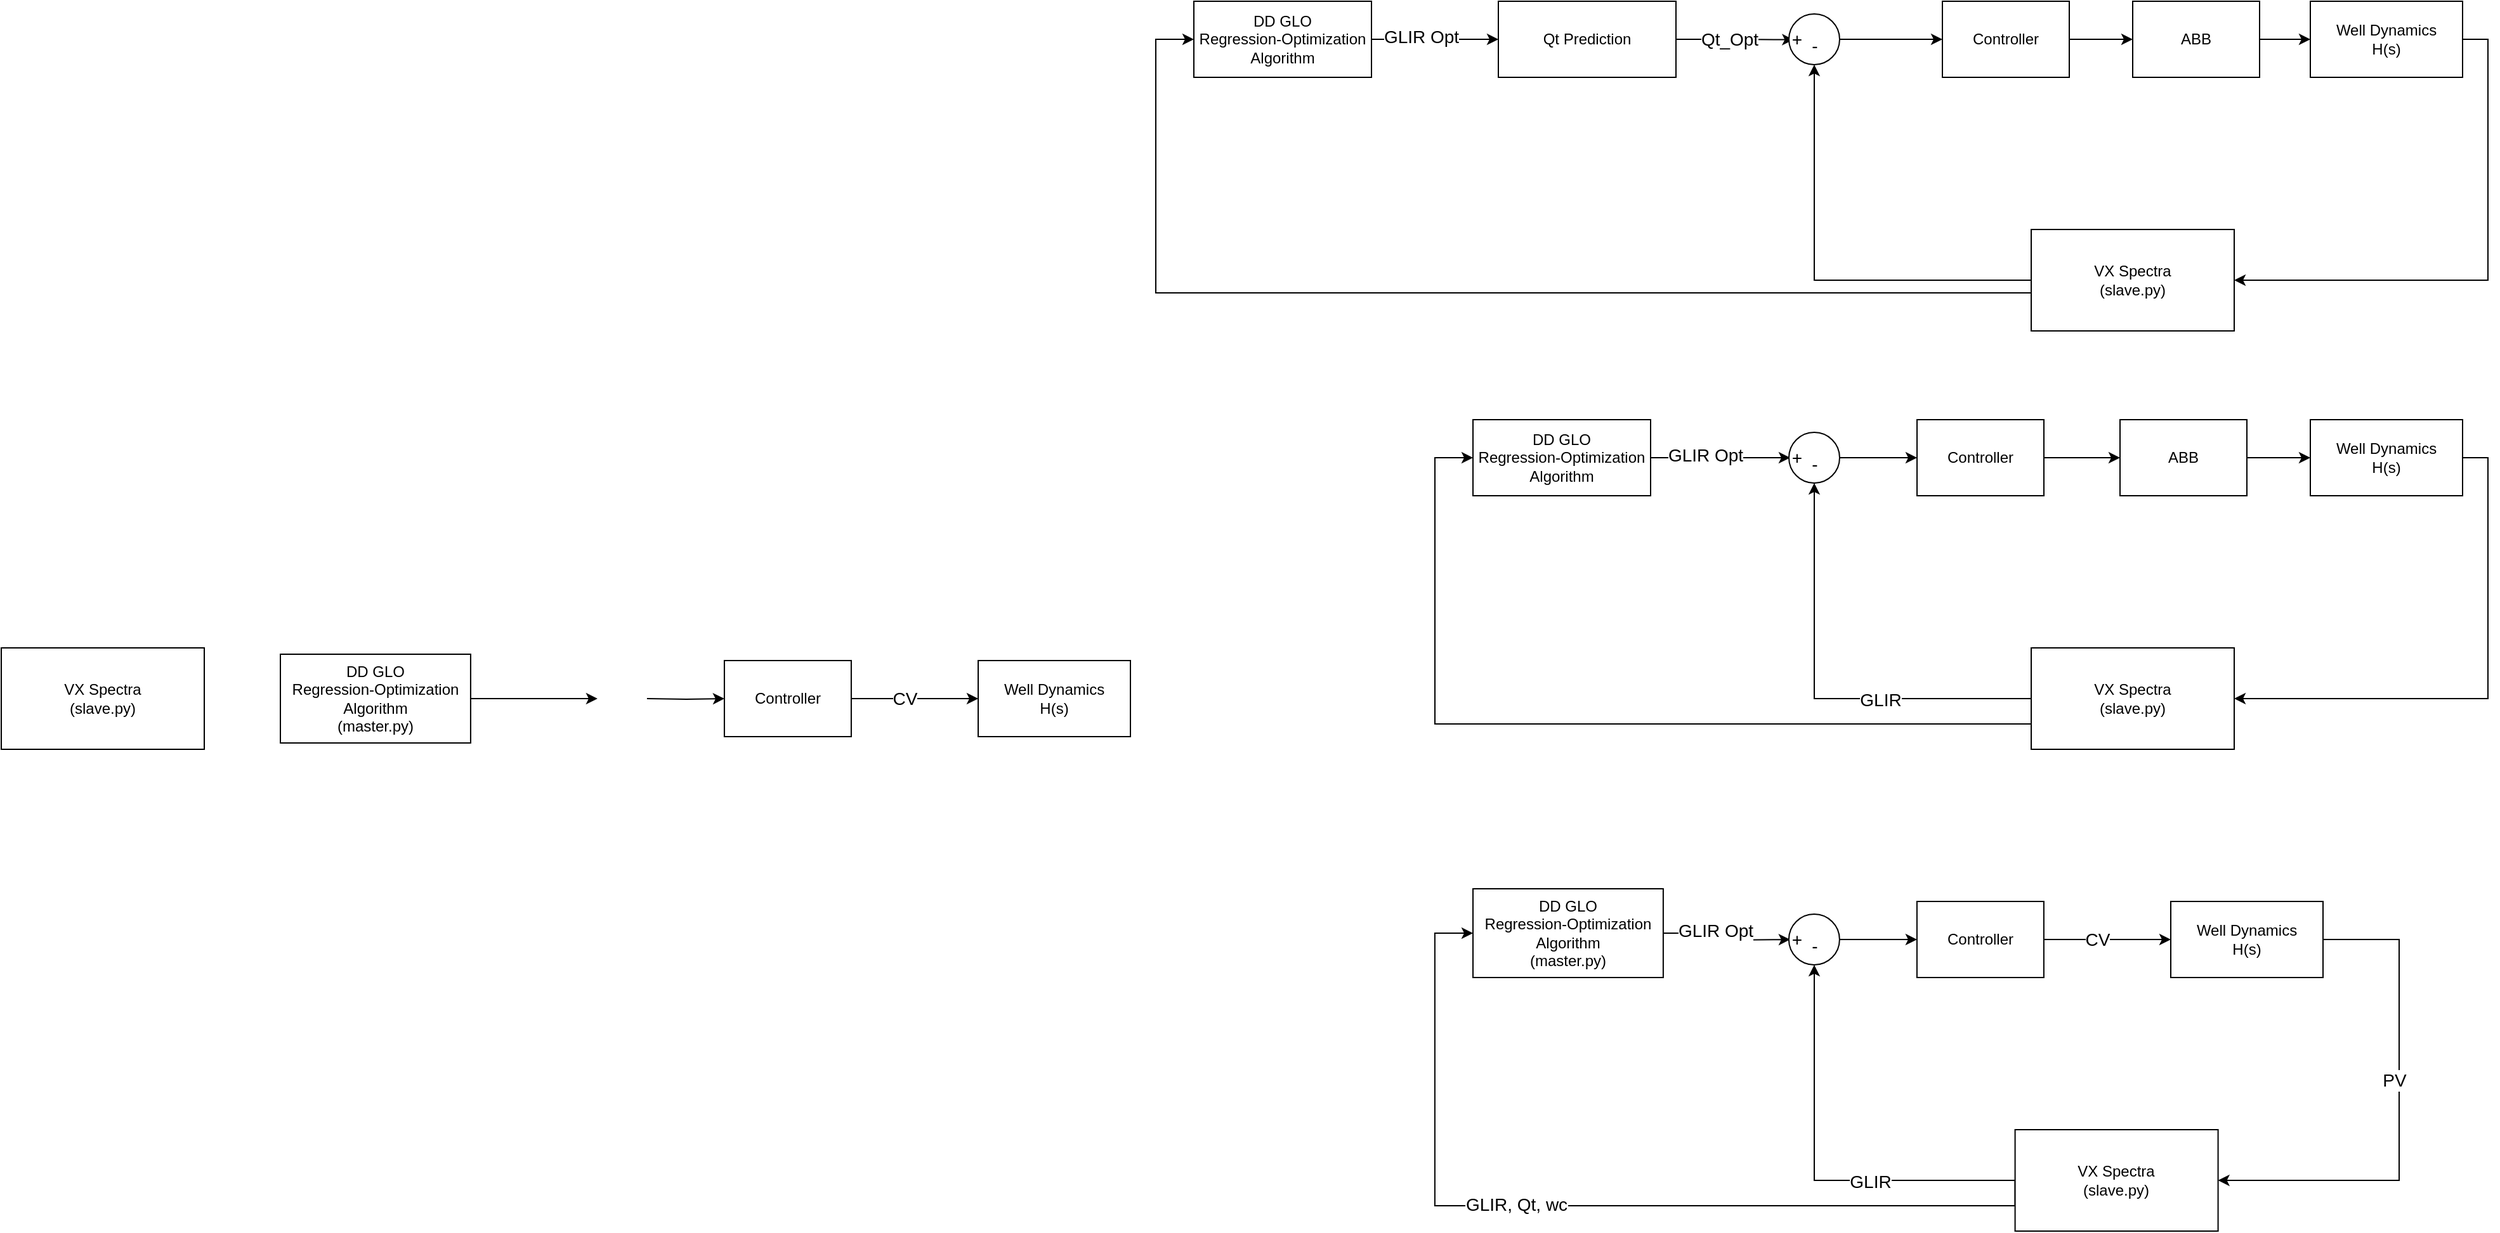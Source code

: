 <mxfile version="20.4.0" type="device"><diagram id="KtHckB-X34qQ4Z5dTe5f" name="Page-1"><mxGraphModel dx="3403" dy="792" grid="1" gridSize="10" guides="1" tooltips="1" connect="1" arrows="1" fold="1" page="1" pageScale="1" pageWidth="850" pageHeight="1100" math="0" shadow="0"><root><mxCell id="0"/><mxCell id="1" parent="0"/><mxCell id="r2w6Fr-Uy7jcKvSnr4ln-22" style="edgeStyle=orthogonalEdgeStyle;rounded=0;orthogonalLoop=1;jettySize=auto;html=1;exitX=0;exitY=0.5;exitDx=0;exitDy=0;fontSize=14;" edge="1" parent="1" source="r2w6Fr-Uy7jcKvSnr4ln-2" target="r2w6Fr-Uy7jcKvSnr4ln-13"><mxGeometry relative="1" as="geometry"/></mxCell><mxCell id="r2w6Fr-Uy7jcKvSnr4ln-23" style="edgeStyle=orthogonalEdgeStyle;rounded=0;orthogonalLoop=1;jettySize=auto;html=1;exitX=0;exitY=0.5;exitDx=0;exitDy=0;entryX=0;entryY=0.5;entryDx=0;entryDy=0;fontSize=14;" edge="1" parent="1" source="r2w6Fr-Uy7jcKvSnr4ln-2" target="r2w6Fr-Uy7jcKvSnr4ln-8"><mxGeometry relative="1" as="geometry"><Array as="points"><mxPoint x="530" y="360"/><mxPoint x="-160" y="360"/><mxPoint x="-160" y="160"/></Array></mxGeometry></mxCell><mxCell id="r2w6Fr-Uy7jcKvSnr4ln-2" value="VX Spectra&lt;br&gt;(slave.py)" style="rounded=0;whiteSpace=wrap;html=1;" vertex="1" parent="1"><mxGeometry x="530" y="310" width="160" height="80" as="geometry"/></mxCell><mxCell id="r2w6Fr-Uy7jcKvSnr4ln-6" style="edgeStyle=orthogonalEdgeStyle;rounded=0;orthogonalLoop=1;jettySize=auto;html=1;exitX=1;exitY=0.5;exitDx=0;exitDy=0;entryX=1;entryY=0.5;entryDx=0;entryDy=0;" edge="1" parent="1" source="r2w6Fr-Uy7jcKvSnr4ln-3" target="r2w6Fr-Uy7jcKvSnr4ln-2"><mxGeometry relative="1" as="geometry"/></mxCell><mxCell id="r2w6Fr-Uy7jcKvSnr4ln-3" value="Well Dynamics&lt;br&gt;H(s)" style="rounded=0;whiteSpace=wrap;html=1;" vertex="1" parent="1"><mxGeometry x="750" y="130" width="120" height="60" as="geometry"/></mxCell><mxCell id="r2w6Fr-Uy7jcKvSnr4ln-5" style="edgeStyle=orthogonalEdgeStyle;rounded=0;orthogonalLoop=1;jettySize=auto;html=1;exitX=1;exitY=0.5;exitDx=0;exitDy=0;entryX=0;entryY=0.5;entryDx=0;entryDy=0;" edge="1" parent="1" source="r2w6Fr-Uy7jcKvSnr4ln-4" target="r2w6Fr-Uy7jcKvSnr4ln-3"><mxGeometry relative="1" as="geometry"/></mxCell><mxCell id="r2w6Fr-Uy7jcKvSnr4ln-4" value="ABB" style="rounded=0;whiteSpace=wrap;html=1;" vertex="1" parent="1"><mxGeometry x="610" y="130" width="100" height="60" as="geometry"/></mxCell><mxCell id="r2w6Fr-Uy7jcKvSnr4ln-10" style="edgeStyle=orthogonalEdgeStyle;rounded=0;orthogonalLoop=1;jettySize=auto;html=1;exitX=1;exitY=0.5;exitDx=0;exitDy=0;entryX=0;entryY=0.5;entryDx=0;entryDy=0;" edge="1" parent="1" source="r2w6Fr-Uy7jcKvSnr4ln-8" target="r2w6Fr-Uy7jcKvSnr4ln-9"><mxGeometry relative="1" as="geometry"/></mxCell><mxCell id="r2w6Fr-Uy7jcKvSnr4ln-24" value="GLIR Opt" style="edgeLabel;html=1;align=center;verticalAlign=middle;resizable=0;points=[];fontSize=14;" vertex="1" connectable="0" parent="r2w6Fr-Uy7jcKvSnr4ln-10"><mxGeometry x="-0.22" y="2" relative="1" as="geometry"><mxPoint as="offset"/></mxGeometry></mxCell><mxCell id="r2w6Fr-Uy7jcKvSnr4ln-8" value="DD GLO&lt;br&gt;Regression-Optimization Algorithm" style="rounded=0;whiteSpace=wrap;html=1;" vertex="1" parent="1"><mxGeometry x="-130" y="130" width="140" height="60" as="geometry"/></mxCell><mxCell id="r2w6Fr-Uy7jcKvSnr4ln-20" style="edgeStyle=orthogonalEdgeStyle;rounded=0;orthogonalLoop=1;jettySize=auto;html=1;exitX=1;exitY=0.5;exitDx=0;exitDy=0;entryX=-0.044;entryY=0.345;entryDx=0;entryDy=0;entryPerimeter=0;fontSize=14;" edge="1" parent="1" source="r2w6Fr-Uy7jcKvSnr4ln-9" target="r2w6Fr-Uy7jcKvSnr4ln-13"><mxGeometry relative="1" as="geometry"/></mxCell><mxCell id="r2w6Fr-Uy7jcKvSnr4ln-25" value="Qt_Opt" style="edgeLabel;html=1;align=center;verticalAlign=middle;resizable=0;points=[];fontSize=14;" vertex="1" connectable="0" parent="r2w6Fr-Uy7jcKvSnr4ln-20"><mxGeometry x="-0.102" relative="1" as="geometry"><mxPoint as="offset"/></mxGeometry></mxCell><mxCell id="r2w6Fr-Uy7jcKvSnr4ln-9" value="Qt Prediction" style="rounded=0;whiteSpace=wrap;html=1;" vertex="1" parent="1"><mxGeometry x="110" y="130" width="140" height="60" as="geometry"/></mxCell><mxCell id="r2w6Fr-Uy7jcKvSnr4ln-17" value="" style="group" vertex="1" connectable="0" parent="1"><mxGeometry x="330" y="140" width="49" height="40" as="geometry"/></mxCell><mxCell id="r2w6Fr-Uy7jcKvSnr4ln-11" value="" style="ellipse;whiteSpace=wrap;html=1;aspect=fixed;" vertex="1" parent="r2w6Fr-Uy7jcKvSnr4ln-17"><mxGeometry x="9" width="40" height="40" as="geometry"/></mxCell><mxCell id="r2w6Fr-Uy7jcKvSnr4ln-12" value="&lt;font style=&quot;font-size: 14px;&quot;&gt;+&lt;/font&gt;" style="text;html=1;align=center;verticalAlign=middle;resizable=0;points=[];autosize=1;strokeColor=none;fillColor=none;" vertex="1" parent="r2w6Fr-Uy7jcKvSnr4ln-17"><mxGeometry y="5" width="30" height="30" as="geometry"/></mxCell><mxCell id="r2w6Fr-Uy7jcKvSnr4ln-13" value="&lt;font style=&quot;font-size: 14px;&quot;&gt;-&lt;/font&gt;" style="text;html=1;align=center;verticalAlign=middle;resizable=0;points=[];autosize=1;strokeColor=none;fillColor=none;" vertex="1" parent="r2w6Fr-Uy7jcKvSnr4ln-17"><mxGeometry x="14" y="10" width="30" height="30" as="geometry"/></mxCell><mxCell id="r2w6Fr-Uy7jcKvSnr4ln-28" style="edgeStyle=orthogonalEdgeStyle;rounded=0;orthogonalLoop=1;jettySize=auto;html=1;exitX=1;exitY=0.5;exitDx=0;exitDy=0;entryX=0;entryY=0.5;entryDx=0;entryDy=0;fontSize=14;" edge="1" parent="1" source="r2w6Fr-Uy7jcKvSnr4ln-26" target="r2w6Fr-Uy7jcKvSnr4ln-4"><mxGeometry relative="1" as="geometry"/></mxCell><mxCell id="r2w6Fr-Uy7jcKvSnr4ln-26" value="Controller" style="rounded=0;whiteSpace=wrap;html=1;" vertex="1" parent="1"><mxGeometry x="460" y="130" width="100" height="60" as="geometry"/></mxCell><mxCell id="r2w6Fr-Uy7jcKvSnr4ln-27" style="edgeStyle=orthogonalEdgeStyle;rounded=0;orthogonalLoop=1;jettySize=auto;html=1;exitX=1;exitY=0.5;exitDx=0;exitDy=0;entryX=0;entryY=0.5;entryDx=0;entryDy=0;fontSize=14;" edge="1" parent="1" source="r2w6Fr-Uy7jcKvSnr4ln-11" target="r2w6Fr-Uy7jcKvSnr4ln-26"><mxGeometry relative="1" as="geometry"/></mxCell><mxCell id="r2w6Fr-Uy7jcKvSnr4ln-29" style="edgeStyle=orthogonalEdgeStyle;rounded=0;orthogonalLoop=1;jettySize=auto;html=1;exitX=0;exitY=0.5;exitDx=0;exitDy=0;fontSize=14;" edge="1" parent="1" source="r2w6Fr-Uy7jcKvSnr4ln-31" target="r2w6Fr-Uy7jcKvSnr4ln-45"><mxGeometry relative="1" as="geometry"/></mxCell><mxCell id="r2w6Fr-Uy7jcKvSnr4ln-49" value="GLIR" style="edgeLabel;html=1;align=center;verticalAlign=middle;resizable=0;points=[];fontSize=14;" vertex="1" connectable="0" parent="r2w6Fr-Uy7jcKvSnr4ln-29"><mxGeometry x="-0.3" y="1" relative="1" as="geometry"><mxPoint as="offset"/></mxGeometry></mxCell><mxCell id="r2w6Fr-Uy7jcKvSnr4ln-30" style="edgeStyle=orthogonalEdgeStyle;rounded=0;orthogonalLoop=1;jettySize=auto;html=1;exitX=0;exitY=0.5;exitDx=0;exitDy=0;entryX=0;entryY=0.5;entryDx=0;entryDy=0;fontSize=14;" edge="1" parent="1" source="r2w6Fr-Uy7jcKvSnr4ln-31" target="r2w6Fr-Uy7jcKvSnr4ln-38"><mxGeometry relative="1" as="geometry"><Array as="points"><mxPoint x="530" y="700"/><mxPoint x="60" y="700"/><mxPoint x="60" y="490"/></Array></mxGeometry></mxCell><mxCell id="r2w6Fr-Uy7jcKvSnr4ln-31" value="VX Spectra&lt;br&gt;(slave.py)" style="rounded=0;whiteSpace=wrap;html=1;" vertex="1" parent="1"><mxGeometry x="530" y="640" width="160" height="80" as="geometry"/></mxCell><mxCell id="r2w6Fr-Uy7jcKvSnr4ln-32" style="edgeStyle=orthogonalEdgeStyle;rounded=0;orthogonalLoop=1;jettySize=auto;html=1;exitX=1;exitY=0.5;exitDx=0;exitDy=0;entryX=1;entryY=0.5;entryDx=0;entryDy=0;" edge="1" parent="1" source="r2w6Fr-Uy7jcKvSnr4ln-33" target="r2w6Fr-Uy7jcKvSnr4ln-31"><mxGeometry relative="1" as="geometry"/></mxCell><mxCell id="r2w6Fr-Uy7jcKvSnr4ln-33" value="Well Dynamics&lt;br&gt;H(s)" style="rounded=0;whiteSpace=wrap;html=1;" vertex="1" parent="1"><mxGeometry x="750" y="460" width="120" height="60" as="geometry"/></mxCell><mxCell id="r2w6Fr-Uy7jcKvSnr4ln-34" style="edgeStyle=orthogonalEdgeStyle;rounded=0;orthogonalLoop=1;jettySize=auto;html=1;exitX=1;exitY=0.5;exitDx=0;exitDy=0;entryX=0;entryY=0.5;entryDx=0;entryDy=0;" edge="1" parent="1" source="r2w6Fr-Uy7jcKvSnr4ln-35" target="r2w6Fr-Uy7jcKvSnr4ln-33"><mxGeometry relative="1" as="geometry"/></mxCell><mxCell id="r2w6Fr-Uy7jcKvSnr4ln-35" value="ABB" style="rounded=0;whiteSpace=wrap;html=1;" vertex="1" parent="1"><mxGeometry x="600" y="460" width="100" height="60" as="geometry"/></mxCell><mxCell id="r2w6Fr-Uy7jcKvSnr4ln-36" style="edgeStyle=orthogonalEdgeStyle;rounded=0;orthogonalLoop=1;jettySize=auto;html=1;exitX=1;exitY=0.5;exitDx=0;exitDy=0;entryX=0;entryY=0.5;entryDx=0;entryDy=0;" edge="1" parent="1" source="r2w6Fr-Uy7jcKvSnr4ln-38"><mxGeometry relative="1" as="geometry"><mxPoint x="340" y="490" as="targetPoint"/></mxGeometry></mxCell><mxCell id="r2w6Fr-Uy7jcKvSnr4ln-37" value="GLIR Opt" style="edgeLabel;html=1;align=center;verticalAlign=middle;resizable=0;points=[];fontSize=14;" vertex="1" connectable="0" parent="r2w6Fr-Uy7jcKvSnr4ln-36"><mxGeometry x="-0.22" y="2" relative="1" as="geometry"><mxPoint as="offset"/></mxGeometry></mxCell><mxCell id="r2w6Fr-Uy7jcKvSnr4ln-38" value="DD GLO&lt;br&gt;Regression-Optimization Algorithm" style="rounded=0;whiteSpace=wrap;html=1;" vertex="1" parent="1"><mxGeometry x="90" y="460" width="140" height="60" as="geometry"/></mxCell><mxCell id="r2w6Fr-Uy7jcKvSnr4ln-42" value="" style="group" vertex="1" connectable="0" parent="1"><mxGeometry x="330" y="470" width="49" height="40" as="geometry"/></mxCell><mxCell id="r2w6Fr-Uy7jcKvSnr4ln-43" value="" style="ellipse;whiteSpace=wrap;html=1;aspect=fixed;" vertex="1" parent="r2w6Fr-Uy7jcKvSnr4ln-42"><mxGeometry x="9" width="40" height="40" as="geometry"/></mxCell><mxCell id="r2w6Fr-Uy7jcKvSnr4ln-44" value="&lt;font style=&quot;font-size: 14px;&quot;&gt;+&lt;/font&gt;" style="text;html=1;align=center;verticalAlign=middle;resizable=0;points=[];autosize=1;strokeColor=none;fillColor=none;" vertex="1" parent="r2w6Fr-Uy7jcKvSnr4ln-42"><mxGeometry y="5" width="30" height="30" as="geometry"/></mxCell><mxCell id="r2w6Fr-Uy7jcKvSnr4ln-45" value="&lt;font style=&quot;font-size: 14px;&quot;&gt;-&lt;/font&gt;" style="text;html=1;align=center;verticalAlign=middle;resizable=0;points=[];autosize=1;strokeColor=none;fillColor=none;" vertex="1" parent="r2w6Fr-Uy7jcKvSnr4ln-42"><mxGeometry x="14" y="10" width="30" height="30" as="geometry"/></mxCell><mxCell id="r2w6Fr-Uy7jcKvSnr4ln-46" style="edgeStyle=orthogonalEdgeStyle;rounded=0;orthogonalLoop=1;jettySize=auto;html=1;exitX=1;exitY=0.5;exitDx=0;exitDy=0;entryX=0;entryY=0.5;entryDx=0;entryDy=0;fontSize=14;" edge="1" parent="1" source="r2w6Fr-Uy7jcKvSnr4ln-47" target="r2w6Fr-Uy7jcKvSnr4ln-35"><mxGeometry relative="1" as="geometry"/></mxCell><mxCell id="r2w6Fr-Uy7jcKvSnr4ln-47" value="Controller" style="rounded=0;whiteSpace=wrap;html=1;" vertex="1" parent="1"><mxGeometry x="440" y="460" width="100" height="60" as="geometry"/></mxCell><mxCell id="r2w6Fr-Uy7jcKvSnr4ln-48" style="edgeStyle=orthogonalEdgeStyle;rounded=0;orthogonalLoop=1;jettySize=auto;html=1;exitX=1;exitY=0.5;exitDx=0;exitDy=0;entryX=0;entryY=0.5;entryDx=0;entryDy=0;fontSize=14;" edge="1" parent="1" source="r2w6Fr-Uy7jcKvSnr4ln-43" target="r2w6Fr-Uy7jcKvSnr4ln-47"><mxGeometry relative="1" as="geometry"/></mxCell><mxCell id="r2w6Fr-Uy7jcKvSnr4ln-50" style="edgeStyle=orthogonalEdgeStyle;rounded=0;orthogonalLoop=1;jettySize=auto;html=1;exitX=0;exitY=0.5;exitDx=0;exitDy=0;fontSize=14;" edge="1" parent="1" source="r2w6Fr-Uy7jcKvSnr4ln-53" target="r2w6Fr-Uy7jcKvSnr4ln-64"><mxGeometry relative="1" as="geometry"/></mxCell><mxCell id="r2w6Fr-Uy7jcKvSnr4ln-51" value="GLIR" style="edgeLabel;html=1;align=center;verticalAlign=middle;resizable=0;points=[];fontSize=14;" vertex="1" connectable="0" parent="r2w6Fr-Uy7jcKvSnr4ln-50"><mxGeometry x="-0.3" y="1" relative="1" as="geometry"><mxPoint as="offset"/></mxGeometry></mxCell><mxCell id="r2w6Fr-Uy7jcKvSnr4ln-52" style="edgeStyle=orthogonalEdgeStyle;rounded=0;orthogonalLoop=1;jettySize=auto;html=1;exitX=0;exitY=0.5;exitDx=0;exitDy=0;entryX=0;entryY=0.5;entryDx=0;entryDy=0;fontSize=14;" edge="1" parent="1" source="r2w6Fr-Uy7jcKvSnr4ln-53" target="r2w6Fr-Uy7jcKvSnr4ln-60"><mxGeometry relative="1" as="geometry"><Array as="points"><mxPoint x="529.95" y="1080"/><mxPoint x="59.95" y="1080"/><mxPoint x="59.95" y="870"/></Array></mxGeometry></mxCell><mxCell id="r2w6Fr-Uy7jcKvSnr4ln-68" value="GLIR, Qt, wc" style="edgeLabel;html=1;align=center;verticalAlign=middle;resizable=0;points=[];fontSize=14;" vertex="1" connectable="0" parent="r2w6Fr-Uy7jcKvSnr4ln-52"><mxGeometry x="0.174" y="-1" relative="1" as="geometry"><mxPoint as="offset"/></mxGeometry></mxCell><mxCell id="r2w6Fr-Uy7jcKvSnr4ln-53" value="VX Spectra&lt;br&gt;(slave.py)" style="rounded=0;whiteSpace=wrap;html=1;" vertex="1" parent="1"><mxGeometry x="517.29" y="1020" width="160" height="80" as="geometry"/></mxCell><mxCell id="r2w6Fr-Uy7jcKvSnr4ln-54" style="edgeStyle=orthogonalEdgeStyle;rounded=0;orthogonalLoop=1;jettySize=auto;html=1;exitX=1;exitY=0.5;exitDx=0;exitDy=0;entryX=1;entryY=0.5;entryDx=0;entryDy=0;" edge="1" parent="1" source="r2w6Fr-Uy7jcKvSnr4ln-55" target="r2w6Fr-Uy7jcKvSnr4ln-53"><mxGeometry relative="1" as="geometry"><Array as="points"><mxPoint x="820" y="870"/><mxPoint x="820" y="1060"/></Array></mxGeometry></mxCell><mxCell id="r2w6Fr-Uy7jcKvSnr4ln-69" value="PV" style="edgeLabel;html=1;align=center;verticalAlign=middle;resizable=0;points=[];fontSize=14;" vertex="1" connectable="0" parent="r2w6Fr-Uy7jcKvSnr4ln-54"><mxGeometry x="-0.348" y="-4" relative="1" as="geometry"><mxPoint y="43" as="offset"/></mxGeometry></mxCell><mxCell id="r2w6Fr-Uy7jcKvSnr4ln-55" value="Well Dynamics&lt;br&gt;H(s)" style="rounded=0;whiteSpace=wrap;html=1;" vertex="1" parent="1"><mxGeometry x="640" y="840" width="120" height="60" as="geometry"/></mxCell><mxCell id="r2w6Fr-Uy7jcKvSnr4ln-58" style="edgeStyle=orthogonalEdgeStyle;rounded=0;orthogonalLoop=1;jettySize=auto;html=1;exitX=1;exitY=0.5;exitDx=0;exitDy=0;entryX=0;entryY=0.5;entryDx=0;entryDy=0;" edge="1" parent="1" source="r2w6Fr-Uy7jcKvSnr4ln-60"><mxGeometry relative="1" as="geometry"><mxPoint x="339.95" y="870" as="targetPoint"/></mxGeometry></mxCell><mxCell id="r2w6Fr-Uy7jcKvSnr4ln-59" value="GLIR Opt" style="edgeLabel;html=1;align=center;verticalAlign=middle;resizable=0;points=[];fontSize=14;" vertex="1" connectable="0" parent="r2w6Fr-Uy7jcKvSnr4ln-58"><mxGeometry x="-0.22" y="2" relative="1" as="geometry"><mxPoint as="offset"/></mxGeometry></mxCell><mxCell id="r2w6Fr-Uy7jcKvSnr4ln-60" value="DD GLO&lt;br&gt;Regression-Optimization Algorithm&lt;br&gt;(master.py)" style="rounded=0;whiteSpace=wrap;html=1;" vertex="1" parent="1"><mxGeometry x="90" y="830" width="149.95" height="70" as="geometry"/></mxCell><mxCell id="r2w6Fr-Uy7jcKvSnr4ln-61" value="" style="group" vertex="1" connectable="0" parent="1"><mxGeometry x="329.95" y="850" width="49" height="40" as="geometry"/></mxCell><mxCell id="r2w6Fr-Uy7jcKvSnr4ln-62" value="" style="ellipse;whiteSpace=wrap;html=1;aspect=fixed;" vertex="1" parent="r2w6Fr-Uy7jcKvSnr4ln-61"><mxGeometry x="9" width="40" height="40" as="geometry"/></mxCell><mxCell id="r2w6Fr-Uy7jcKvSnr4ln-63" value="&lt;font style=&quot;font-size: 14px;&quot;&gt;+&lt;/font&gt;" style="text;html=1;align=center;verticalAlign=middle;resizable=0;points=[];autosize=1;strokeColor=none;fillColor=none;" vertex="1" parent="r2w6Fr-Uy7jcKvSnr4ln-61"><mxGeometry y="5" width="30" height="30" as="geometry"/></mxCell><mxCell id="r2w6Fr-Uy7jcKvSnr4ln-64" value="&lt;font style=&quot;font-size: 14px;&quot;&gt;-&lt;/font&gt;" style="text;html=1;align=center;verticalAlign=middle;resizable=0;points=[];autosize=1;strokeColor=none;fillColor=none;" vertex="1" parent="r2w6Fr-Uy7jcKvSnr4ln-61"><mxGeometry x="14" y="10" width="30" height="30" as="geometry"/></mxCell><mxCell id="r2w6Fr-Uy7jcKvSnr4ln-65" style="edgeStyle=orthogonalEdgeStyle;rounded=0;orthogonalLoop=1;jettySize=auto;html=1;exitX=1;exitY=0.5;exitDx=0;exitDy=0;entryX=0;entryY=0.5;entryDx=0;entryDy=0;fontSize=14;" edge="1" parent="1" source="r2w6Fr-Uy7jcKvSnr4ln-66" target="r2w6Fr-Uy7jcKvSnr4ln-55"><mxGeometry relative="1" as="geometry"><mxPoint x="599.95" y="870" as="targetPoint"/></mxGeometry></mxCell><mxCell id="r2w6Fr-Uy7jcKvSnr4ln-70" value="CV" style="edgeLabel;html=1;align=center;verticalAlign=middle;resizable=0;points=[];fontSize=14;" vertex="1" connectable="0" parent="r2w6Fr-Uy7jcKvSnr4ln-65"><mxGeometry x="-0.162" relative="1" as="geometry"><mxPoint as="offset"/></mxGeometry></mxCell><mxCell id="r2w6Fr-Uy7jcKvSnr4ln-66" value="Controller" style="rounded=0;whiteSpace=wrap;html=1;" vertex="1" parent="1"><mxGeometry x="439.95" y="840" width="100" height="60" as="geometry"/></mxCell><mxCell id="r2w6Fr-Uy7jcKvSnr4ln-67" style="edgeStyle=orthogonalEdgeStyle;rounded=0;orthogonalLoop=1;jettySize=auto;html=1;exitX=1;exitY=0.5;exitDx=0;exitDy=0;entryX=0;entryY=0.5;entryDx=0;entryDy=0;fontSize=14;" edge="1" parent="1" source="r2w6Fr-Uy7jcKvSnr4ln-62" target="r2w6Fr-Uy7jcKvSnr4ln-66"><mxGeometry relative="1" as="geometry"/></mxCell><mxCell id="r2w6Fr-Uy7jcKvSnr4ln-74" value="VX Spectra&lt;br&gt;(slave.py)" style="rounded=0;whiteSpace=wrap;html=1;" vertex="1" parent="1"><mxGeometry x="-1070" y="640" width="160" height="80" as="geometry"/></mxCell><mxCell id="r2w6Fr-Uy7jcKvSnr4ln-77" value="Well Dynamics&lt;br&gt;H(s)" style="rounded=0;whiteSpace=wrap;html=1;" vertex="1" parent="1"><mxGeometry x="-300" y="650" width="120" height="60" as="geometry"/></mxCell><mxCell id="r2w6Fr-Uy7jcKvSnr4ln-78" style="edgeStyle=orthogonalEdgeStyle;rounded=0;orthogonalLoop=1;jettySize=auto;html=1;exitX=1;exitY=0.5;exitDx=0;exitDy=0;entryX=0;entryY=0.5;entryDx=0;entryDy=0;" edge="1" parent="1" source="r2w6Fr-Uy7jcKvSnr4ln-80"><mxGeometry relative="1" as="geometry"><mxPoint x="-600.05" y="680" as="targetPoint"/></mxGeometry></mxCell><mxCell id="r2w6Fr-Uy7jcKvSnr4ln-80" value="DD GLO&lt;br&gt;Regression-Optimization Algorithm&lt;br&gt;(master.py)" style="rounded=0;whiteSpace=wrap;html=1;" vertex="1" parent="1"><mxGeometry x="-850" y="645" width="149.95" height="70" as="geometry"/></mxCell><mxCell id="r2w6Fr-Uy7jcKvSnr4ln-85" style="edgeStyle=orthogonalEdgeStyle;rounded=0;orthogonalLoop=1;jettySize=auto;html=1;exitX=1;exitY=0.5;exitDx=0;exitDy=0;entryX=0;entryY=0.5;entryDx=0;entryDy=0;fontSize=14;" edge="1" parent="1" source="r2w6Fr-Uy7jcKvSnr4ln-87" target="r2w6Fr-Uy7jcKvSnr4ln-77"><mxGeometry relative="1" as="geometry"><mxPoint x="-340.05" y="680" as="targetPoint"/></mxGeometry></mxCell><mxCell id="r2w6Fr-Uy7jcKvSnr4ln-86" value="CV" style="edgeLabel;html=1;align=center;verticalAlign=middle;resizable=0;points=[];fontSize=14;" vertex="1" connectable="0" parent="r2w6Fr-Uy7jcKvSnr4ln-85"><mxGeometry x="-0.162" relative="1" as="geometry"><mxPoint as="offset"/></mxGeometry></mxCell><mxCell id="r2w6Fr-Uy7jcKvSnr4ln-87" value="Controller" style="rounded=0;whiteSpace=wrap;html=1;" vertex="1" parent="1"><mxGeometry x="-500.05" y="650" width="100" height="60" as="geometry"/></mxCell><mxCell id="r2w6Fr-Uy7jcKvSnr4ln-88" style="edgeStyle=orthogonalEdgeStyle;rounded=0;orthogonalLoop=1;jettySize=auto;html=1;exitX=1;exitY=0.5;exitDx=0;exitDy=0;entryX=0;entryY=0.5;entryDx=0;entryDy=0;fontSize=14;" edge="1" parent="1" target="r2w6Fr-Uy7jcKvSnr4ln-87"><mxGeometry relative="1" as="geometry"><mxPoint x="-561.05" y="680" as="sourcePoint"/></mxGeometry></mxCell></root></mxGraphModel></diagram></mxfile>